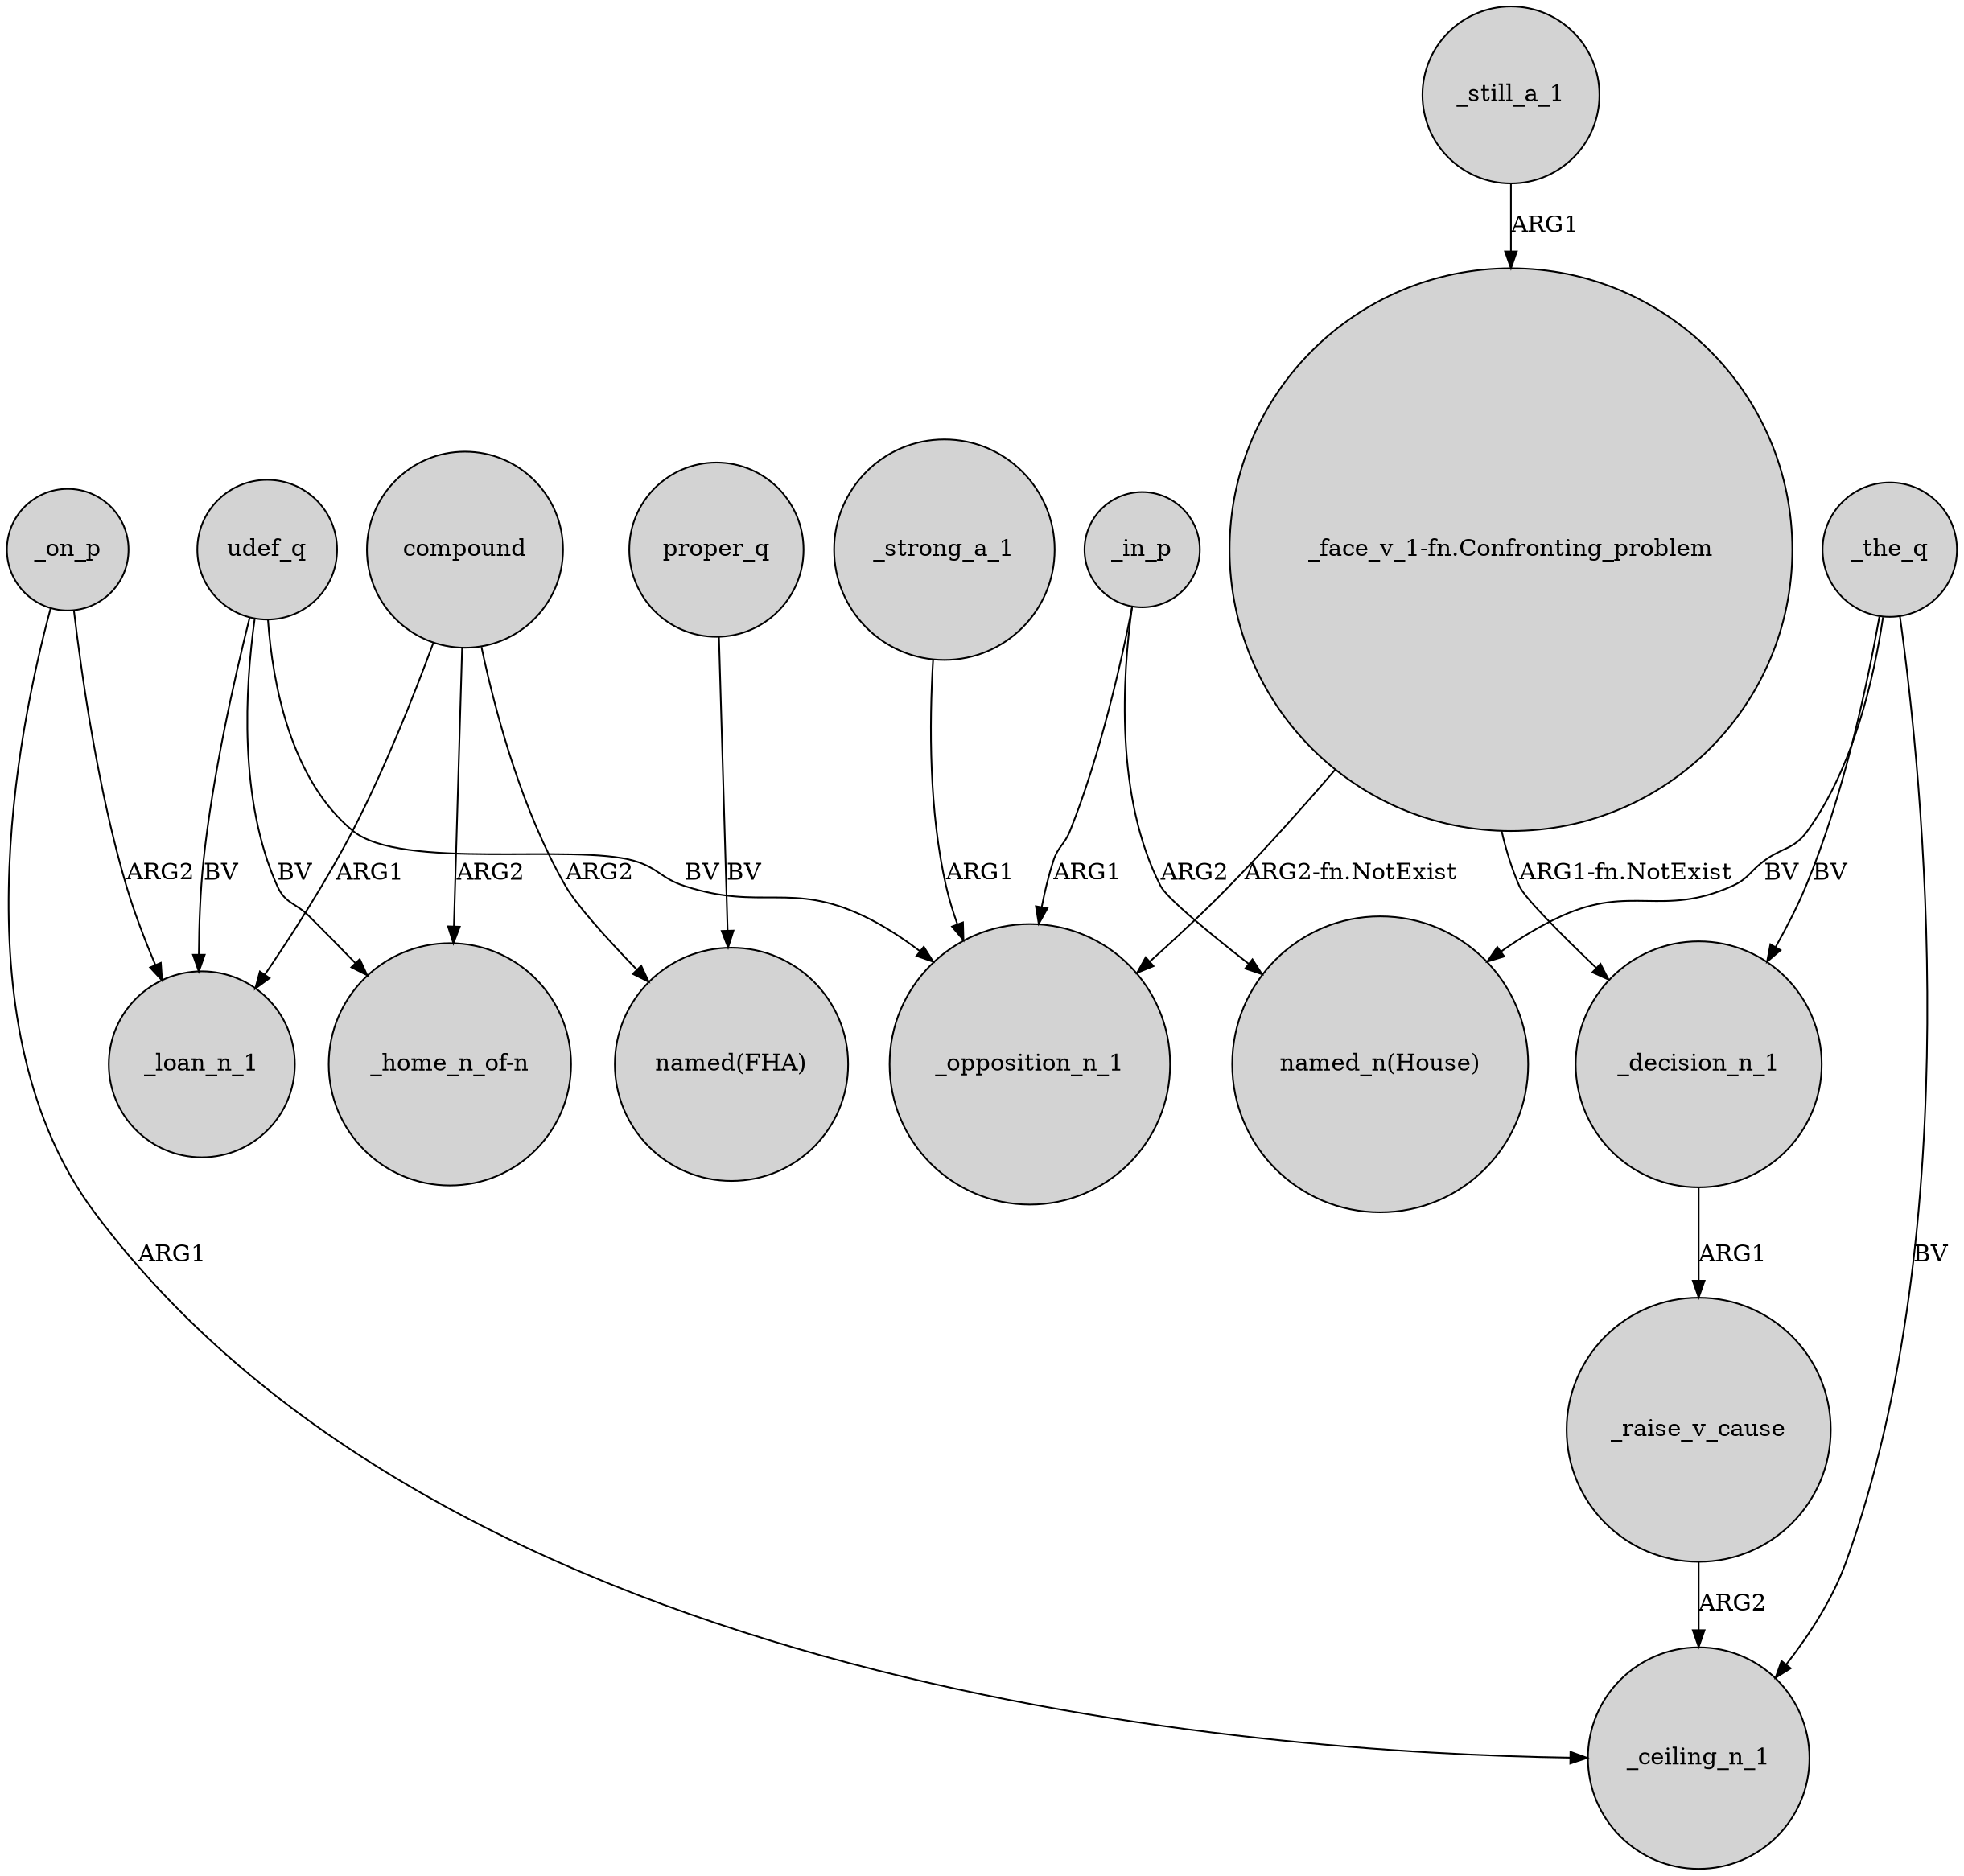 digraph {
	node [shape=circle style=filled]
	_on_p -> _loan_n_1 [label=ARG2]
	_still_a_1 -> "_face_v_1-fn.Confronting_problem" [label=ARG1]
	_the_q -> _decision_n_1 [label=BV]
	_decision_n_1 -> _raise_v_cause [label=ARG1]
	udef_q -> "_home_n_of-n" [label=BV]
	_the_q -> "named_n(House)" [label=BV]
	_in_p -> _opposition_n_1 [label=ARG1]
	"_face_v_1-fn.Confronting_problem" -> _opposition_n_1 [label="ARG2-fn.NotExist"]
	"_face_v_1-fn.Confronting_problem" -> _decision_n_1 [label="ARG1-fn.NotExist"]
	_strong_a_1 -> _opposition_n_1 [label=ARG1]
	compound -> _loan_n_1 [label=ARG1]
	_raise_v_cause -> _ceiling_n_1 [label=ARG2]
	compound -> "_home_n_of-n" [label=ARG2]
	_in_p -> "named_n(House)" [label=ARG2]
	_the_q -> _ceiling_n_1 [label=BV]
	udef_q -> _opposition_n_1 [label=BV]
	_on_p -> _ceiling_n_1 [label=ARG1]
	udef_q -> _loan_n_1 [label=BV]
	compound -> "named(FHA)" [label=ARG2]
	proper_q -> "named(FHA)" [label=BV]
}
